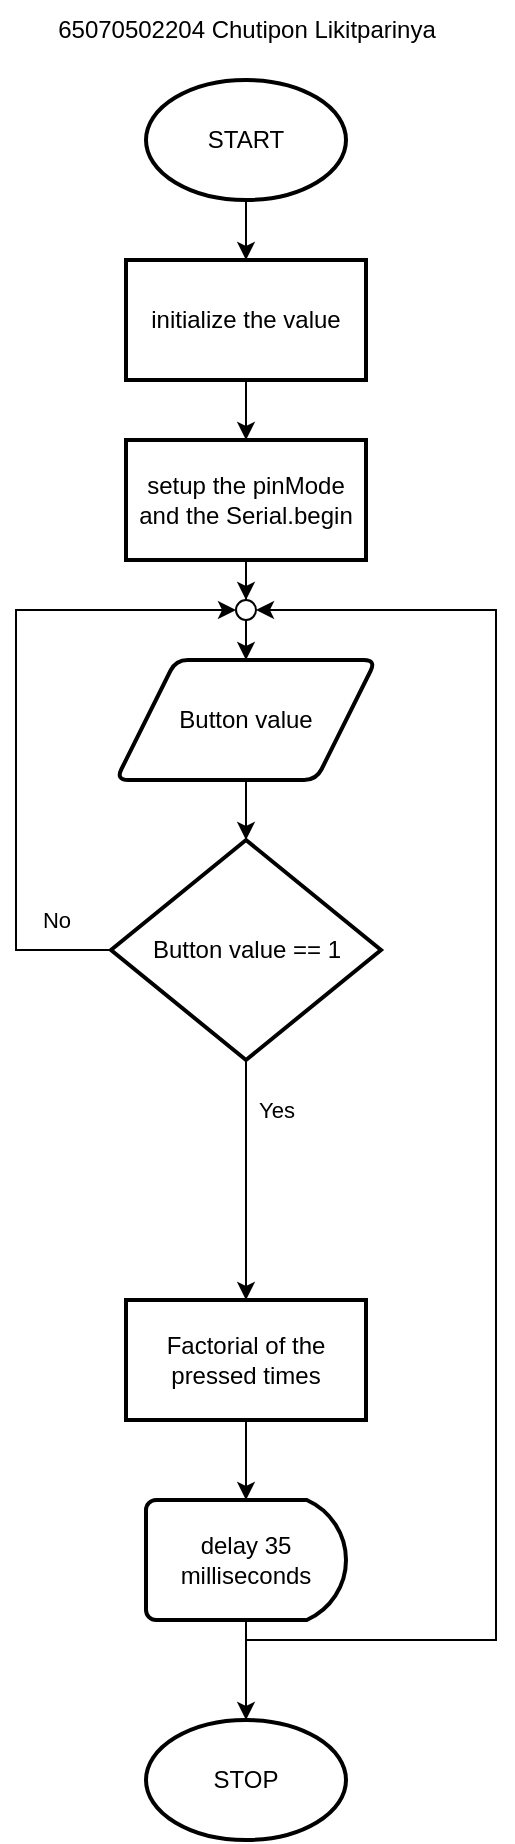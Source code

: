 <mxfile version="24.2.0" type="github">
  <diagram id="C5RBs43oDa-KdzZeNtuy" name="Page-1">
    <mxGraphModel dx="500" dy="265" grid="1" gridSize="10" guides="1" tooltips="1" connect="1" arrows="1" fold="1" page="1" pageScale="1" pageWidth="827" pageHeight="1169" math="0" shadow="0">
      <root>
        <mxCell id="WIyWlLk6GJQsqaUBKTNV-0" />
        <mxCell id="WIyWlLk6GJQsqaUBKTNV-1" parent="WIyWlLk6GJQsqaUBKTNV-0" />
        <mxCell id="55BJasFtDEPykcvWfGNE-2" value="" style="edgeStyle=orthogonalEdgeStyle;rounded=0;orthogonalLoop=1;jettySize=auto;html=1;" edge="1" parent="WIyWlLk6GJQsqaUBKTNV-1" source="55BJasFtDEPykcvWfGNE-0" target="55BJasFtDEPykcvWfGNE-1">
          <mxGeometry relative="1" as="geometry" />
        </mxCell>
        <mxCell id="55BJasFtDEPykcvWfGNE-0" value="START" style="strokeWidth=2;html=1;shape=mxgraph.flowchart.start_1;whiteSpace=wrap;" vertex="1" parent="WIyWlLk6GJQsqaUBKTNV-1">
          <mxGeometry x="375" y="90" width="100" height="60" as="geometry" />
        </mxCell>
        <mxCell id="55BJasFtDEPykcvWfGNE-4" value="" style="edgeStyle=orthogonalEdgeStyle;rounded=0;orthogonalLoop=1;jettySize=auto;html=1;" edge="1" parent="WIyWlLk6GJQsqaUBKTNV-1" source="55BJasFtDEPykcvWfGNE-1" target="55BJasFtDEPykcvWfGNE-3">
          <mxGeometry relative="1" as="geometry" />
        </mxCell>
        <mxCell id="55BJasFtDEPykcvWfGNE-1" value="initialize the value" style="whiteSpace=wrap;html=1;strokeWidth=2;" vertex="1" parent="WIyWlLk6GJQsqaUBKTNV-1">
          <mxGeometry x="365" y="180" width="120" height="60" as="geometry" />
        </mxCell>
        <mxCell id="55BJasFtDEPykcvWfGNE-6" value="" style="edgeStyle=orthogonalEdgeStyle;rounded=0;orthogonalLoop=1;jettySize=auto;html=1;entryX=0.5;entryY=0;entryDx=0;entryDy=0;entryPerimeter=0;" edge="1" parent="WIyWlLk6GJQsqaUBKTNV-1" source="55BJasFtDEPykcvWfGNE-3" target="55BJasFtDEPykcvWfGNE-12">
          <mxGeometry relative="1" as="geometry" />
        </mxCell>
        <mxCell id="55BJasFtDEPykcvWfGNE-3" value="setup the pinMode and the Serial.begin" style="whiteSpace=wrap;html=1;strokeWidth=2;" vertex="1" parent="WIyWlLk6GJQsqaUBKTNV-1">
          <mxGeometry x="365" y="270" width="120" height="60" as="geometry" />
        </mxCell>
        <mxCell id="55BJasFtDEPykcvWfGNE-7" style="edgeStyle=orthogonalEdgeStyle;rounded=0;orthogonalLoop=1;jettySize=auto;html=1;entryX=0;entryY=0.5;entryDx=0;entryDy=0;entryPerimeter=0;exitX=0;exitY=0.5;exitDx=0;exitDy=0;" edge="1" parent="WIyWlLk6GJQsqaUBKTNV-1" source="55BJasFtDEPykcvWfGNE-5" target="55BJasFtDEPykcvWfGNE-12">
          <mxGeometry relative="1" as="geometry">
            <mxPoint x="425" y="340" as="targetPoint" />
            <Array as="points">
              <mxPoint x="310" y="525" />
              <mxPoint x="310" y="355" />
            </Array>
          </mxGeometry>
        </mxCell>
        <mxCell id="55BJasFtDEPykcvWfGNE-8" value="No" style="edgeLabel;html=1;align=center;verticalAlign=middle;resizable=0;points=[];" vertex="1" connectable="0" parent="55BJasFtDEPykcvWfGNE-7">
          <mxGeometry x="-0.738" y="-1" relative="1" as="geometry">
            <mxPoint x="15" y="-14" as="offset" />
          </mxGeometry>
        </mxCell>
        <mxCell id="55BJasFtDEPykcvWfGNE-10" value="" style="edgeStyle=orthogonalEdgeStyle;rounded=0;orthogonalLoop=1;jettySize=auto;html=1;" edge="1" parent="WIyWlLk6GJQsqaUBKTNV-1" source="55BJasFtDEPykcvWfGNE-5" target="55BJasFtDEPykcvWfGNE-9">
          <mxGeometry relative="1" as="geometry" />
        </mxCell>
        <mxCell id="55BJasFtDEPykcvWfGNE-11" value="Yes" style="edgeLabel;html=1;align=center;verticalAlign=middle;resizable=0;points=[];" vertex="1" connectable="0" parent="55BJasFtDEPykcvWfGNE-10">
          <mxGeometry x="-0.581" y="1" relative="1" as="geometry">
            <mxPoint x="14" as="offset" />
          </mxGeometry>
        </mxCell>
        <mxCell id="55BJasFtDEPykcvWfGNE-5" value="Button value == 1" style="rhombus;whiteSpace=wrap;html=1;strokeWidth=2;" vertex="1" parent="WIyWlLk6GJQsqaUBKTNV-1">
          <mxGeometry x="357.5" y="470" width="135" height="110" as="geometry" />
        </mxCell>
        <mxCell id="55BJasFtDEPykcvWfGNE-22" value="" style="edgeStyle=orthogonalEdgeStyle;rounded=0;orthogonalLoop=1;jettySize=auto;html=1;entryX=0.5;entryY=0;entryDx=0;entryDy=0;entryPerimeter=0;" edge="1" parent="WIyWlLk6GJQsqaUBKTNV-1" source="55BJasFtDEPykcvWfGNE-9" target="55BJasFtDEPykcvWfGNE-23">
          <mxGeometry relative="1" as="geometry">
            <mxPoint x="425" y="700" as="targetPoint" />
          </mxGeometry>
        </mxCell>
        <mxCell id="55BJasFtDEPykcvWfGNE-9" value="Factorial of the pressed times" style="whiteSpace=wrap;html=1;strokeWidth=2;" vertex="1" parent="WIyWlLk6GJQsqaUBKTNV-1">
          <mxGeometry x="365" y="700" width="120" height="60" as="geometry" />
        </mxCell>
        <mxCell id="55BJasFtDEPykcvWfGNE-15" value="" style="edgeStyle=orthogonalEdgeStyle;rounded=0;orthogonalLoop=1;jettySize=auto;html=1;" edge="1" parent="WIyWlLk6GJQsqaUBKTNV-1" source="55BJasFtDEPykcvWfGNE-17" target="55BJasFtDEPykcvWfGNE-5">
          <mxGeometry relative="1" as="geometry" />
        </mxCell>
        <mxCell id="55BJasFtDEPykcvWfGNE-12" value="" style="verticalLabelPosition=bottom;verticalAlign=top;html=1;shape=mxgraph.flowchart.on-page_reference;" vertex="1" parent="WIyWlLk6GJQsqaUBKTNV-1">
          <mxGeometry x="420" y="350" width="10" height="10" as="geometry" />
        </mxCell>
        <mxCell id="55BJasFtDEPykcvWfGNE-18" value="" style="edgeStyle=orthogonalEdgeStyle;rounded=0;orthogonalLoop=1;jettySize=auto;html=1;" edge="1" parent="WIyWlLk6GJQsqaUBKTNV-1" source="55BJasFtDEPykcvWfGNE-12" target="55BJasFtDEPykcvWfGNE-17">
          <mxGeometry relative="1" as="geometry">
            <mxPoint x="425" y="360" as="sourcePoint" />
            <mxPoint x="425" y="470" as="targetPoint" />
          </mxGeometry>
        </mxCell>
        <mxCell id="55BJasFtDEPykcvWfGNE-17" value="Button value" style="shape=parallelogram;html=1;strokeWidth=2;perimeter=parallelogramPerimeter;whiteSpace=wrap;rounded=1;arcSize=12;size=0.23;" vertex="1" parent="WIyWlLk6GJQsqaUBKTNV-1">
          <mxGeometry x="360" y="380" width="130" height="60" as="geometry" />
        </mxCell>
        <mxCell id="55BJasFtDEPykcvWfGNE-20" style="edgeStyle=orthogonalEdgeStyle;rounded=0;orthogonalLoop=1;jettySize=auto;html=1;entryX=1;entryY=0.5;entryDx=0;entryDy=0;entryPerimeter=0;" edge="1" parent="WIyWlLk6GJQsqaUBKTNV-1" target="55BJasFtDEPykcvWfGNE-12">
          <mxGeometry relative="1" as="geometry">
            <mxPoint x="425" y="870" as="sourcePoint" />
            <Array as="points">
              <mxPoint x="425" y="870" />
              <mxPoint x="550" y="870" />
              <mxPoint x="550" y="355" />
            </Array>
          </mxGeometry>
        </mxCell>
        <mxCell id="55BJasFtDEPykcvWfGNE-25" value="" style="edgeStyle=orthogonalEdgeStyle;rounded=0;orthogonalLoop=1;jettySize=auto;html=1;" edge="1" parent="WIyWlLk6GJQsqaUBKTNV-1" source="55BJasFtDEPykcvWfGNE-23" target="55BJasFtDEPykcvWfGNE-24">
          <mxGeometry relative="1" as="geometry" />
        </mxCell>
        <mxCell id="55BJasFtDEPykcvWfGNE-23" value="delay 35 milliseconds" style="strokeWidth=2;html=1;shape=mxgraph.flowchart.delay;whiteSpace=wrap;" vertex="1" parent="WIyWlLk6GJQsqaUBKTNV-1">
          <mxGeometry x="375" y="800" width="100" height="60" as="geometry" />
        </mxCell>
        <mxCell id="55BJasFtDEPykcvWfGNE-24" value="STOP" style="strokeWidth=2;html=1;shape=mxgraph.flowchart.start_1;whiteSpace=wrap;" vertex="1" parent="WIyWlLk6GJQsqaUBKTNV-1">
          <mxGeometry x="375" y="910" width="100" height="60" as="geometry" />
        </mxCell>
        <mxCell id="55BJasFtDEPykcvWfGNE-26" value="65070502204 Chutipon Likitparinya" style="text;html=1;align=center;verticalAlign=middle;resizable=0;points=[];autosize=1;strokeColor=none;fillColor=none;" vertex="1" parent="WIyWlLk6GJQsqaUBKTNV-1">
          <mxGeometry x="320" y="50" width="210" height="30" as="geometry" />
        </mxCell>
      </root>
    </mxGraphModel>
  </diagram>
</mxfile>

